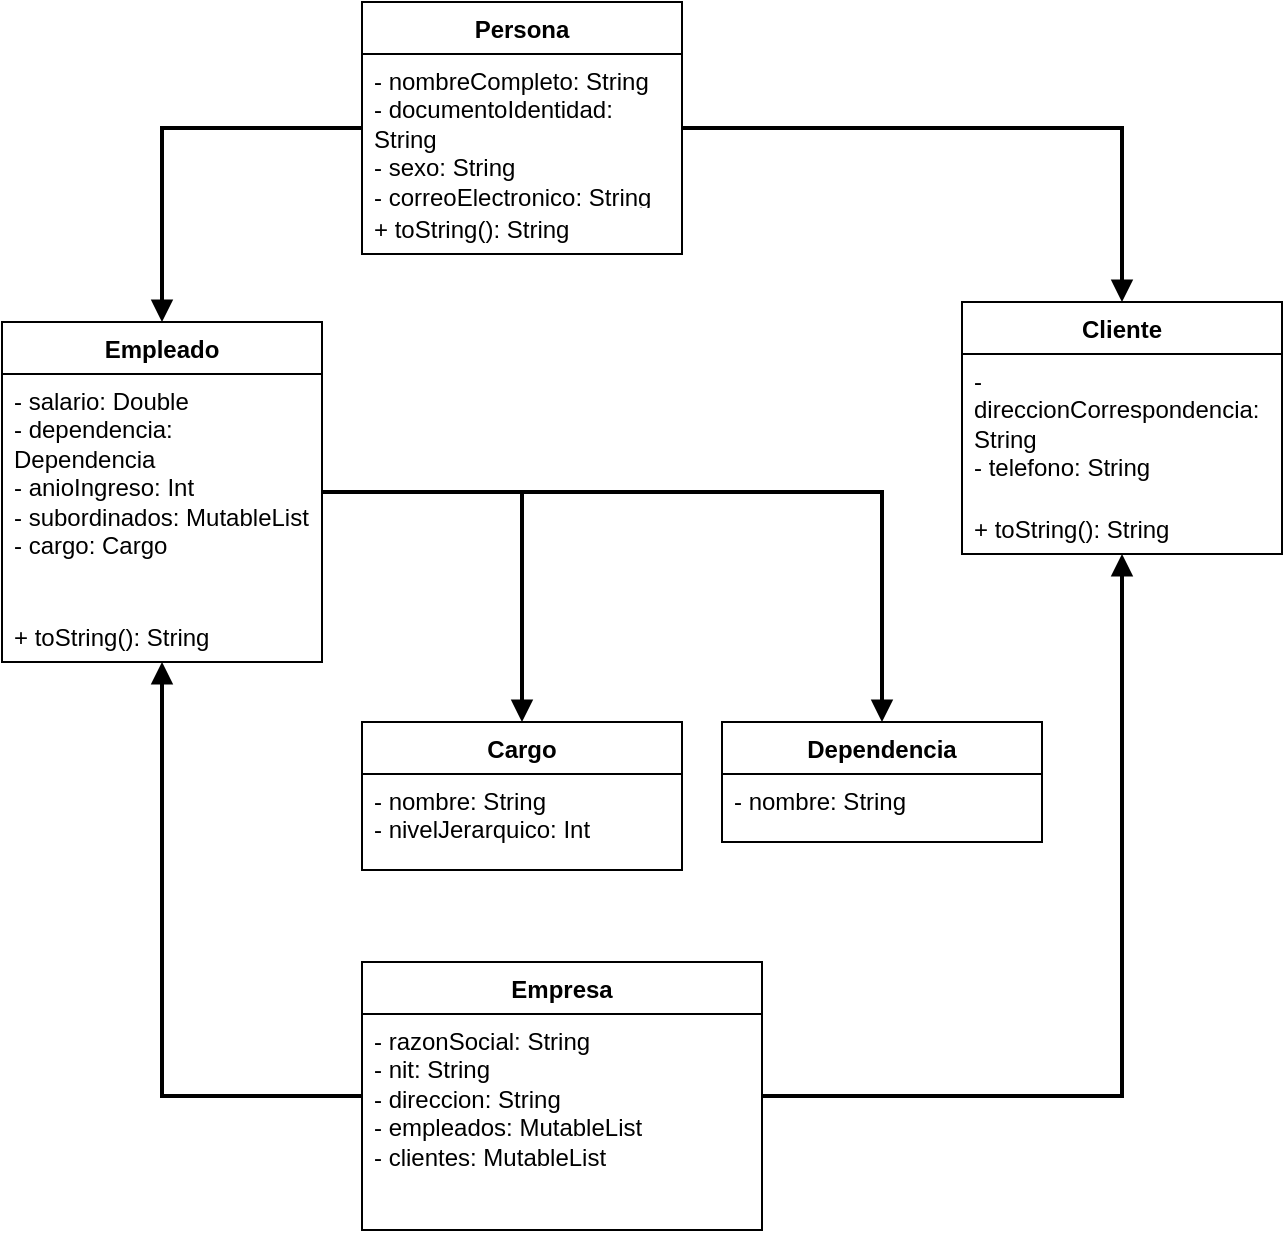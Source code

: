 <mxfile version="24.7.5">
  <diagram name="Página-1" id="jAt4nnvjUePZtralupvq">
    <mxGraphModel dx="1114" dy="656" grid="1" gridSize="10" guides="1" tooltips="1" connect="1" arrows="1" fold="1" page="1" pageScale="1" pageWidth="827" pageHeight="1169" math="0" shadow="0">
      <root>
        <mxCell id="0" />
        <mxCell id="1" parent="0" />
        <mxCell id="5bgxzjNwEt07Ka9gIk9L-22" value="Persona" style="swimlane;fontStyle=1;align=center;verticalAlign=top;childLayout=stackLayout;horizontal=1;startSize=26;horizontalStack=0;resizeParent=1;resizeParentMax=0;resizeLast=0;collapsible=1;marginBottom=0;whiteSpace=wrap;html=1;" vertex="1" connectable="0" parent="1">
          <mxGeometry x="300" y="60" width="160" height="126" as="geometry" />
        </mxCell>
        <mxCell id="5bgxzjNwEt07Ka9gIk9L-23" value="- nombreCompleto: String&lt;br/&gt;- documentoIdentidad: String&lt;br/&gt;- sexo: String&lt;br/&gt;- correoElectronico: String" style="text;strokeColor=none;fillColor=none;align=left;verticalAlign=top;spacingLeft=4;spacingRight=4;overflow=hidden;rotatable=0;points=[[0,0.5],[1,0.5]];portConstraint=eastwest;whiteSpace=wrap;html=1;" vertex="1" parent="5bgxzjNwEt07Ka9gIk9L-22">
          <mxGeometry y="26" width="160" height="74" as="geometry" />
        </mxCell>
        <mxCell id="5bgxzjNwEt07Ka9gIk9L-24" value="+ toString(): String" style="text;strokeColor=none;fillColor=none;align=left;verticalAlign=top;spacingLeft=4;spacingRight=4;overflow=hidden;rotatable=0;points=[[0,0.5],[1,0.5]];portConstraint=eastwest;whiteSpace=wrap;html=1;" vertex="1" parent="5bgxzjNwEt07Ka9gIk9L-22">
          <mxGeometry y="100" width="160" height="26" as="geometry" />
        </mxCell>
        <mxCell id="5bgxzjNwEt07Ka9gIk9L-25" value="Empleado" style="swimlane;fontStyle=1;align=center;verticalAlign=top;childLayout=stackLayout;horizontal=1;startSize=26;horizontalStack=0;resizeParent=1;resizeParentMax=0;resizeLast=0;collapsible=1;marginBottom=0;whiteSpace=wrap;html=1;" vertex="1" connectable="0" parent="1">
          <mxGeometry x="120" y="220" width="160" height="170" as="geometry" />
        </mxCell>
        <mxCell id="5bgxzjNwEt07Ka9gIk9L-26" value="- salario: Double&lt;br/&gt;- dependencia: Dependencia&lt;br/&gt;- anioIngreso: Int&lt;br/&gt;- subordinados: MutableList&lt;Empleado&gt;&lt;br/&gt;- cargo: Cargo" style="text;strokeColor=none;fillColor=none;align=left;verticalAlign=top;spacingLeft=4;spacingRight=4;overflow=hidden;rotatable=0;points=[[0,0.5],[1,0.5]];portConstraint=eastwest;whiteSpace=wrap;html=1;" vertex="1" parent="5bgxzjNwEt07Ka9gIk9L-25">
          <mxGeometry y="26" width="160" height="118" as="geometry" />
        </mxCell>
        <mxCell id="5bgxzjNwEt07Ka9gIk9L-27" value="+ toString(): String" style="text;strokeColor=none;fillColor=none;align=left;verticalAlign=top;spacingLeft=4;spacingRight=4;overflow=hidden;rotatable=0;points=[[0,0.5],[1,0.5]];portConstraint=eastwest;whiteSpace=wrap;html=1;" vertex="1" parent="5bgxzjNwEt07Ka9gIk9L-25">
          <mxGeometry y="144" width="160" height="26" as="geometry" />
        </mxCell>
        <mxCell id="5bgxzjNwEt07Ka9gIk9L-28" value="Cliente" style="swimlane;fontStyle=1;align=center;verticalAlign=top;childLayout=stackLayout;horizontal=1;startSize=26;horizontalStack=0;resizeParent=1;resizeParentMax=0;resizeLast=0;collapsible=1;marginBottom=0;whiteSpace=wrap;html=1;" vertex="1" connectable="0" parent="1">
          <mxGeometry x="600" y="210" width="160" height="126" as="geometry" />
        </mxCell>
        <mxCell id="5bgxzjNwEt07Ka9gIk9L-29" value="- direccionCorrespondencia: String&lt;br/&gt;- telefono: String" style="text;strokeColor=none;fillColor=none;align=left;verticalAlign=top;spacingLeft=4;spacingRight=4;overflow=hidden;rotatable=0;points=[[0,0.5],[1,0.5]];portConstraint=eastwest;whiteSpace=wrap;html=1;" vertex="1" parent="5bgxzjNwEt07Ka9gIk9L-28">
          <mxGeometry y="26" width="160" height="74" as="geometry" />
        </mxCell>
        <mxCell id="5bgxzjNwEt07Ka9gIk9L-30" value="+ toString(): String" style="text;strokeColor=none;fillColor=none;align=left;verticalAlign=top;spacingLeft=4;spacingRight=4;overflow=hidden;rotatable=0;points=[[0,0.5],[1,0.5]];portConstraint=eastwest;whiteSpace=wrap;html=1;" vertex="1" parent="5bgxzjNwEt07Ka9gIk9L-28">
          <mxGeometry y="100" width="160" height="26" as="geometry" />
        </mxCell>
        <mxCell id="5bgxzjNwEt07Ka9gIk9L-31" value="Cargo" style="swimlane;fontStyle=1;align=center;verticalAlign=top;childLayout=stackLayout;horizontal=1;startSize=26;horizontalStack=0;resizeParent=1;resizeParentMax=0;resizeLast=0;collapsible=1;marginBottom=0;whiteSpace=wrap;html=1;" vertex="1" connectable="0" parent="1">
          <mxGeometry x="300" y="420" width="160" height="74" as="geometry" />
        </mxCell>
        <mxCell id="5bgxzjNwEt07Ka9gIk9L-32" value="- nombre: String&lt;br/&gt;- nivelJerarquico: Int" style="text;strokeColor=none;fillColor=none;align=left;verticalAlign=top;spacingLeft=4;spacingRight=4;overflow=hidden;rotatable=0;points=[[0,0.5],[1,0.5]];portConstraint=eastwest;whiteSpace=wrap;html=1;" vertex="1" parent="5bgxzjNwEt07Ka9gIk9L-31">
          <mxGeometry y="26" width="160" height="48" as="geometry" />
        </mxCell>
        <mxCell id="5bgxzjNwEt07Ka9gIk9L-33" value="Dependencia" style="swimlane;fontStyle=1;align=center;verticalAlign=top;childLayout=stackLayout;horizontal=1;startSize=26;horizontalStack=0;resizeParent=1;resizeParentMax=0;resizeLast=0;collapsible=1;marginBottom=0;whiteSpace=wrap;html=1;" vertex="1" connectable="0" parent="1">
          <mxGeometry x="480" y="420" width="160" height="60" as="geometry" />
        </mxCell>
        <mxCell id="5bgxzjNwEt07Ka9gIk9L-34" value="- nombre: String" style="text;strokeColor=none;fillColor=none;align=left;verticalAlign=top;spacingLeft=4;spacingRight=4;overflow=hidden;rotatable=0;points=[[0,0.5],[1,0.5]];portConstraint=eastwest;whiteSpace=wrap;html=1;" vertex="1" parent="5bgxzjNwEt07Ka9gIk9L-33">
          <mxGeometry y="26" width="160" height="34" as="geometry" />
        </mxCell>
        <mxCell id="5bgxzjNwEt07Ka9gIk9L-35" value="Empresa" style="swimlane;fontStyle=1;align=center;verticalAlign=top;childLayout=stackLayout;horizontal=1;startSize=26;horizontalStack=0;resizeParent=1;resizeParentMax=0;resizeLast=0;collapsible=1;marginBottom=0;whiteSpace=wrap;html=1;" vertex="1" connectable="0" parent="1">
          <mxGeometry x="300" y="540" width="200" height="134" as="geometry" />
        </mxCell>
        <mxCell id="5bgxzjNwEt07Ka9gIk9L-36" value="- razonSocial: String&lt;br/&gt;- nit: String&lt;br/&gt;- direccion: String&lt;br/&gt;- empleados: MutableList&lt;Empleado&gt;&lt;br/&gt;- clientes: MutableList&lt;Cliente&gt;" style="text;strokeColor=none;fillColor=none;align=left;verticalAlign=top;spacingLeft=4;spacingRight=4;overflow=hidden;rotatable=0;points=[[0,0.5],[1,0.5]];portConstraint=eastwest;whiteSpace=wrap;html=1;" vertex="1" parent="5bgxzjNwEt07Ka9gIk9L-35">
          <mxGeometry y="26" width="200" height="108" as="geometry" />
        </mxCell>
        <mxCell id="5bgxzjNwEt07Ka9gIk9L-37" style="edgeStyle=orthogonalEdgeStyle;rounded=0;orthogonalLoop=1;jettySize=auto;curved=0;strokeColor=#000000;strokeWidth=2;endArrow=block;endFill=1;" edge="1" parent="1" source="5bgxzjNwEt07Ka9gIk9L-22" target="5bgxzjNwEt07Ka9gIk9L-25">
          <mxGeometry relative="1" as="geometry" />
        </mxCell>
        <mxCell id="5bgxzjNwEt07Ka9gIk9L-38" style="edgeStyle=orthogonalEdgeStyle;rounded=0;orthogonalLoop=1;jettySize=auto;curved=0;strokeColor=#000000;strokeWidth=2;endArrow=block;endFill=1;" edge="1" parent="1" source="5bgxzjNwEt07Ka9gIk9L-22" target="5bgxzjNwEt07Ka9gIk9L-28">
          <mxGeometry relative="1" as="geometry" />
        </mxCell>
        <mxCell id="5bgxzjNwEt07Ka9gIk9L-39" style="edgeStyle=orthogonalEdgeStyle;rounded=0;orthogonalLoop=1;jettySize=auto;curved=0;strokeColor=#000000;strokeWidth=2;endArrow=block;endFill=1;" edge="1" parent="1" source="5bgxzjNwEt07Ka9gIk9L-25" target="5bgxzjNwEt07Ka9gIk9L-31">
          <mxGeometry relative="1" as="geometry" />
        </mxCell>
        <mxCell id="5bgxzjNwEt07Ka9gIk9L-40" style="edgeStyle=orthogonalEdgeStyle;rounded=0;orthogonalLoop=1;jettySize=auto;curved=0;strokeColor=#000000;strokeWidth=2;endArrow=block;endFill=1;" edge="1" parent="1" source="5bgxzjNwEt07Ka9gIk9L-25" target="5bgxzjNwEt07Ka9gIk9L-33">
          <mxGeometry relative="1" as="geometry" />
        </mxCell>
        <mxCell id="5bgxzjNwEt07Ka9gIk9L-41" style="edgeStyle=orthogonalEdgeStyle;rounded=0;orthogonalLoop=1;jettySize=auto;curved=0;strokeColor=#000000;strokeWidth=2;endArrow=block;endFill=1;" edge="1" parent="1" source="5bgxzjNwEt07Ka9gIk9L-35" target="5bgxzjNwEt07Ka9gIk9L-25">
          <mxGeometry relative="1" as="geometry" />
        </mxCell>
        <mxCell id="5bgxzjNwEt07Ka9gIk9L-42" style="edgeStyle=orthogonalEdgeStyle;rounded=0;orthogonalLoop=1;jettySize=auto;curved=0;strokeColor=#000000;strokeWidth=2;endArrow=block;endFill=1;" edge="1" parent="1" source="5bgxzjNwEt07Ka9gIk9L-35" target="5bgxzjNwEt07Ka9gIk9L-28">
          <mxGeometry relative="1" as="geometry" />
        </mxCell>
      </root>
    </mxGraphModel>
  </diagram>
</mxfile>
